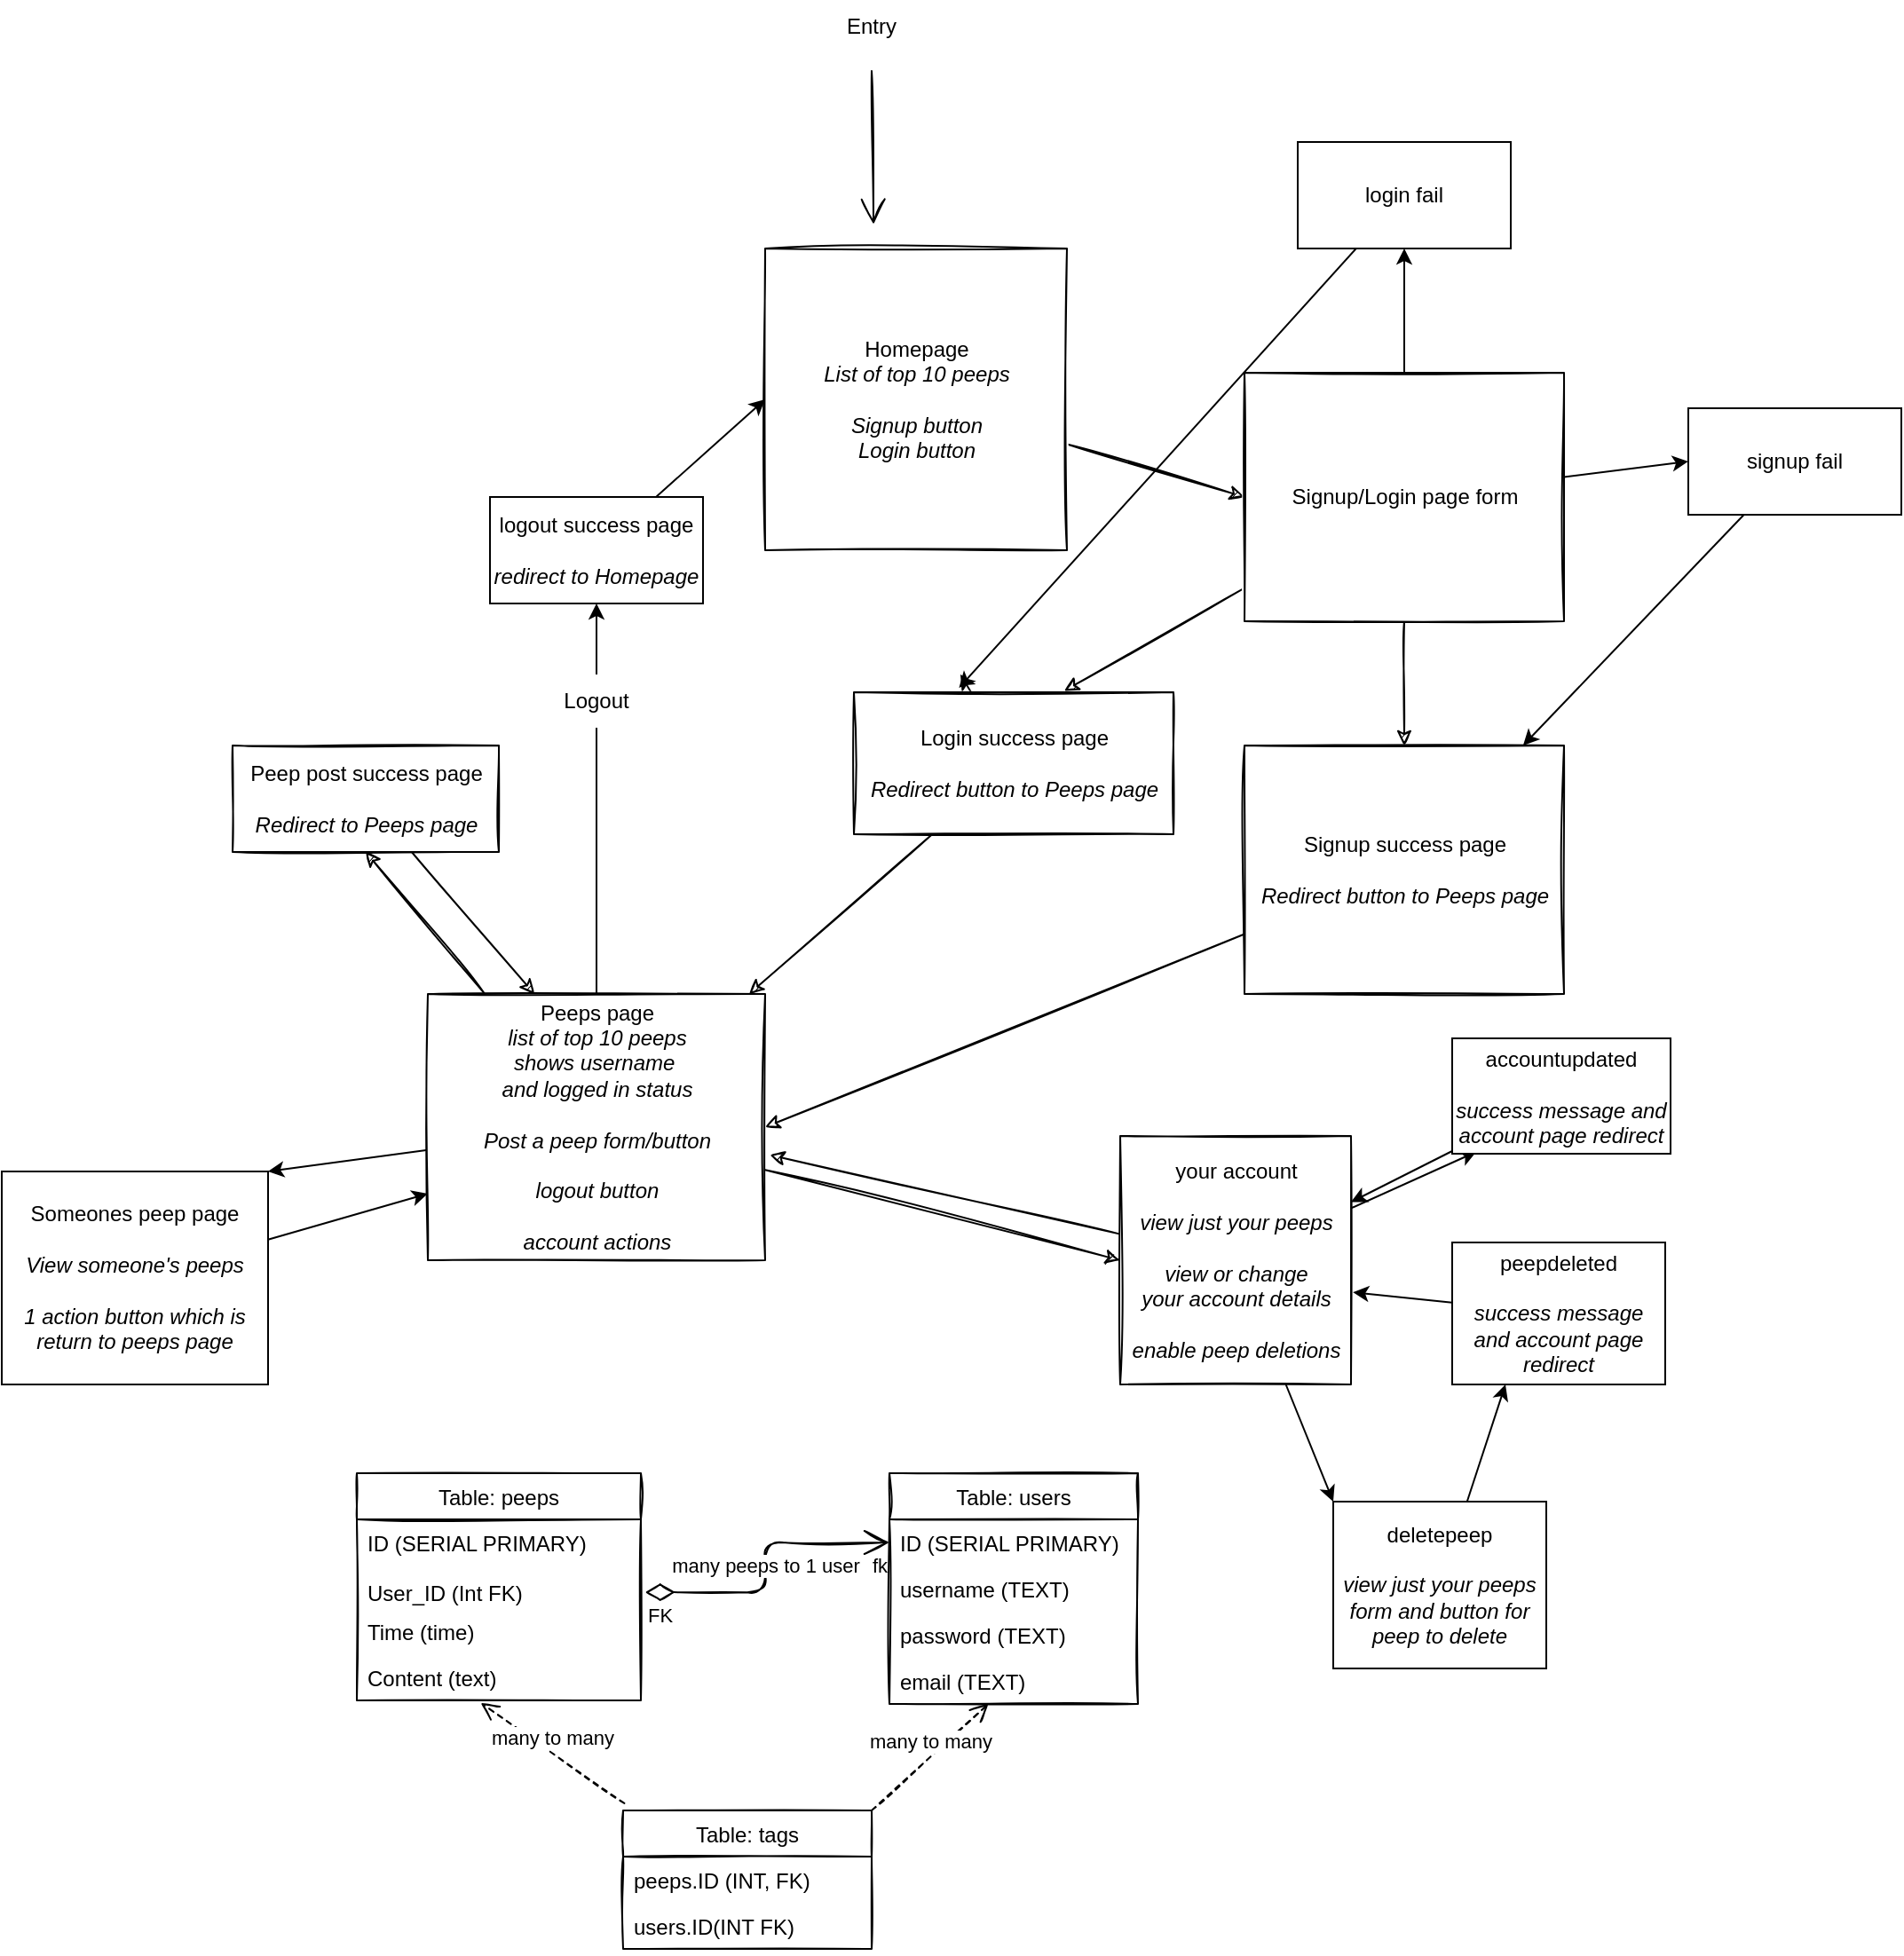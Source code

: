 <mxfile>
    <diagram id="S4731SNO1xwf1nF6lZ6w" name="Page-1">
        <mxGraphModel dx="1492" dy="1614" grid="1" gridSize="10" guides="1" tooltips="1" connect="1" arrows="1" fold="1" page="1" pageScale="1" pageWidth="827" pageHeight="1169" math="0" shadow="0">
            <root>
                <mxCell id="0"/>
                <mxCell id="1" parent="0"/>
                <mxCell id="10" style="edgeStyle=none;sketch=1;html=1;entryX=0;entryY=0.5;entryDx=0;entryDy=0;" parent="1" source="2" target="8" edge="1">
                    <mxGeometry relative="1" as="geometry"/>
                </mxCell>
                <mxCell id="2" value="Homepage&lt;br&gt;&lt;i&gt;List of top 10 peeps&lt;br&gt;&lt;br&gt;Signup button&lt;br&gt;Login button&lt;/i&gt;" style="html=1;rounded=0;sketch=1;" parent="1" vertex="1">
                    <mxGeometry x="320" y="110" width="170" height="170" as="geometry"/>
                </mxCell>
                <mxCell id="3" value="" style="endArrow=open;endFill=1;endSize=12;html=1;entryX=0.359;entryY=-0.08;entryDx=0;entryDy=0;entryPerimeter=0;sketch=1;rounded=0;" parent="1" target="2" edge="1">
                    <mxGeometry width="160" relative="1" as="geometry">
                        <mxPoint x="380" y="10" as="sourcePoint"/>
                        <mxPoint x="610" y="310" as="targetPoint"/>
                    </mxGeometry>
                </mxCell>
                <mxCell id="4" value="Entry" style="text;html=1;strokeColor=none;fillColor=none;align=center;verticalAlign=middle;whiteSpace=wrap;rounded=0;sketch=1;" parent="1" vertex="1">
                    <mxGeometry x="350" y="-30" width="60" height="30" as="geometry"/>
                </mxCell>
                <mxCell id="20" style="edgeStyle=none;sketch=1;html=1;entryX=0.5;entryY=1;entryDx=0;entryDy=0;" parent="1" source="5" target="19" edge="1">
                    <mxGeometry relative="1" as="geometry"/>
                </mxCell>
                <mxCell id="43" style="edgeStyle=none;sketch=1;html=1;entryX=0;entryY=0.5;entryDx=0;entryDy=0;" parent="1" source="5" target="42" edge="1">
                    <mxGeometry relative="1" as="geometry"/>
                </mxCell>
                <mxCell id="45" style="edgeStyle=none;html=1;startArrow=none;" edge="1" parent="1" source="46">
                    <mxGeometry relative="1" as="geometry">
                        <mxPoint x="225" y="310" as="targetPoint"/>
                    </mxGeometry>
                </mxCell>
                <mxCell id="68" style="edgeStyle=none;html=1;entryX=1;entryY=0;entryDx=0;entryDy=0;" edge="1" parent="1" source="5" target="67">
                    <mxGeometry relative="1" as="geometry"/>
                </mxCell>
                <mxCell id="5" value="Peeps page&lt;br&gt;&lt;i&gt;list of top 10 peeps&lt;br&gt;shows username&amp;nbsp;&lt;br&gt;and logged in status&lt;br&gt;&lt;br&gt;Post a peep form/button&lt;br&gt;&lt;br&gt;logout button&lt;br&gt;&lt;br&gt;account actions&lt;br&gt;&lt;/i&gt;" style="html=1;sketch=1;" parent="1" vertex="1">
                    <mxGeometry x="130" y="530" width="190" height="150" as="geometry"/>
                </mxCell>
                <mxCell id="12" style="edgeStyle=none;sketch=1;html=1;entryX=0.5;entryY=0;entryDx=0;entryDy=0;" parent="1" source="8" target="11" edge="1">
                    <mxGeometry relative="1" as="geometry"/>
                </mxCell>
                <mxCell id="17" style="edgeStyle=none;sketch=1;html=1;entryX=0.658;entryY=-0.009;entryDx=0;entryDy=0;entryPerimeter=0;" parent="1" source="8" target="16" edge="1">
                    <mxGeometry relative="1" as="geometry"/>
                </mxCell>
                <mxCell id="49" style="edgeStyle=none;html=1;entryX=0.5;entryY=1;entryDx=0;entryDy=0;" edge="1" parent="1" source="8" target="47">
                    <mxGeometry relative="1" as="geometry"/>
                </mxCell>
                <mxCell id="51" style="edgeStyle=none;html=1;entryX=0;entryY=0.5;entryDx=0;entryDy=0;" edge="1" parent="1" source="8" target="48">
                    <mxGeometry relative="1" as="geometry"/>
                </mxCell>
                <mxCell id="8" value="Signup/Login page form" style="html=1;sketch=1;" parent="1" vertex="1">
                    <mxGeometry x="590" y="180" width="180" height="140" as="geometry"/>
                </mxCell>
                <mxCell id="14" style="edgeStyle=none;sketch=1;html=1;entryX=1;entryY=0.5;entryDx=0;entryDy=0;" parent="1" source="11" target="5" edge="1">
                    <mxGeometry relative="1" as="geometry">
                        <mxPoint x="320" y="510" as="targetPoint"/>
                    </mxGeometry>
                </mxCell>
                <mxCell id="11" value="Signup success page&lt;br&gt;&lt;br&gt;&lt;i&gt;Redirect button to Peeps page&lt;/i&gt;" style="html=1;sketch=1;" parent="1" vertex="1">
                    <mxGeometry x="590" y="390" width="180" height="140" as="geometry"/>
                </mxCell>
                <mxCell id="18" style="edgeStyle=none;sketch=1;html=1;" parent="1" source="16" target="5" edge="1">
                    <mxGeometry relative="1" as="geometry"/>
                </mxCell>
                <mxCell id="55" style="edgeStyle=none;html=1;" edge="1" parent="1" source="16">
                    <mxGeometry relative="1" as="geometry">
                        <mxPoint x="430" y="350" as="targetPoint"/>
                    </mxGeometry>
                </mxCell>
                <mxCell id="16" value="Login success page&lt;br&gt;&lt;br&gt;&lt;i&gt;Redirect button to Peeps page&lt;/i&gt;" style="html=1;sketch=1;" parent="1" vertex="1">
                    <mxGeometry x="370" y="360" width="180" height="80" as="geometry"/>
                </mxCell>
                <mxCell id="21" style="edgeStyle=none;sketch=1;html=1;entryX=0.316;entryY=0;entryDx=0;entryDy=0;entryPerimeter=0;" parent="1" source="19" target="5" edge="1">
                    <mxGeometry relative="1" as="geometry"/>
                </mxCell>
                <mxCell id="19" value="Peep post success page&lt;br&gt;&lt;br&gt;&lt;i&gt;Redirect to Peeps page&lt;/i&gt;" style="html=1;sketch=1;" parent="1" vertex="1">
                    <mxGeometry x="20" y="390" width="150" height="60" as="geometry"/>
                </mxCell>
                <mxCell id="22" value="Table: peeps" style="swimlane;fontStyle=0;childLayout=stackLayout;horizontal=1;startSize=26;fillColor=none;horizontalStack=0;resizeParent=1;resizeParentMax=0;resizeLast=0;collapsible=1;marginBottom=0;sketch=1;" parent="1" vertex="1">
                    <mxGeometry x="90" y="800" width="160" height="128" as="geometry"/>
                </mxCell>
                <mxCell id="23" value="ID (SERIAL PRIMARY)&#10;&#10;User_ID (Int FK)" style="text;strokeColor=none;fillColor=none;align=left;verticalAlign=top;spacingLeft=4;spacingRight=4;overflow=hidden;rotatable=0;points=[[0,0.5],[1,0.5]];portConstraint=eastwest;sketch=1;" parent="22" vertex="1">
                    <mxGeometry y="26" width="160" height="50" as="geometry"/>
                </mxCell>
                <mxCell id="24" value="Time (time)" style="text;strokeColor=none;fillColor=none;align=left;verticalAlign=top;spacingLeft=4;spacingRight=4;overflow=hidden;rotatable=0;points=[[0,0.5],[1,0.5]];portConstraint=eastwest;sketch=1;" parent="22" vertex="1">
                    <mxGeometry y="76" width="160" height="26" as="geometry"/>
                </mxCell>
                <mxCell id="25" value="Content (text)" style="text;strokeColor=none;fillColor=none;align=left;verticalAlign=top;spacingLeft=4;spacingRight=4;overflow=hidden;rotatable=0;points=[[0,0.5],[1,0.5]];portConstraint=eastwest;sketch=1;" parent="22" vertex="1">
                    <mxGeometry y="102" width="160" height="26" as="geometry"/>
                </mxCell>
                <mxCell id="27" value="Table: users" style="swimlane;fontStyle=0;childLayout=stackLayout;horizontal=1;startSize=26;fillColor=none;horizontalStack=0;resizeParent=1;resizeParentMax=0;resizeLast=0;collapsible=1;marginBottom=0;sketch=1;" parent="1" vertex="1">
                    <mxGeometry x="390" y="800" width="140" height="130" as="geometry"/>
                </mxCell>
                <mxCell id="28" value="ID (SERIAL PRIMARY)" style="text;strokeColor=none;fillColor=none;align=left;verticalAlign=top;spacingLeft=4;spacingRight=4;overflow=hidden;rotatable=0;points=[[0,0.5],[1,0.5]];portConstraint=eastwest;sketch=1;" parent="27" vertex="1">
                    <mxGeometry y="26" width="140" height="26" as="geometry"/>
                </mxCell>
                <mxCell id="29" value="username (TEXT)" style="text;strokeColor=none;fillColor=none;align=left;verticalAlign=top;spacingLeft=4;spacingRight=4;overflow=hidden;rotatable=0;points=[[0,0.5],[1,0.5]];portConstraint=eastwest;sketch=1;" parent="27" vertex="1">
                    <mxGeometry y="52" width="140" height="26" as="geometry"/>
                </mxCell>
                <mxCell id="31" value="password (TEXT)" style="text;strokeColor=none;fillColor=none;align=left;verticalAlign=top;spacingLeft=4;spacingRight=4;overflow=hidden;rotatable=0;points=[[0,0.5],[1,0.5]];portConstraint=eastwest;sketch=1;" parent="27" vertex="1">
                    <mxGeometry y="78" width="140" height="26" as="geometry"/>
                </mxCell>
                <mxCell id="30" value="email (TEXT)" style="text;strokeColor=none;fillColor=none;align=left;verticalAlign=top;spacingLeft=4;spacingRight=4;overflow=hidden;rotatable=0;points=[[0,0.5],[1,0.5]];portConstraint=eastwest;sketch=1;" parent="27" vertex="1">
                    <mxGeometry y="104" width="140" height="26" as="geometry"/>
                </mxCell>
                <mxCell id="32" value="many peeps to 1 user" style="endArrow=open;html=1;endSize=12;startArrow=diamondThin;startSize=14;startFill=0;edgeStyle=orthogonalEdgeStyle;sketch=1;exitX=1.015;exitY=0.821;exitDx=0;exitDy=0;exitPerimeter=0;entryX=0;entryY=0.5;entryDx=0;entryDy=0;" parent="1" source="23" target="28" edge="1">
                    <mxGeometry relative="1" as="geometry">
                        <mxPoint x="310" y="770" as="sourcePoint"/>
                        <mxPoint x="370" y="810" as="targetPoint"/>
                    </mxGeometry>
                </mxCell>
                <mxCell id="33" value="FK" style="edgeLabel;resizable=0;html=1;align=left;verticalAlign=top;sketch=1;" parent="32" connectable="0" vertex="1">
                    <mxGeometry x="-1" relative="1" as="geometry"/>
                </mxCell>
                <mxCell id="34" value="fk" style="edgeLabel;resizable=0;html=1;align=right;verticalAlign=top;sketch=1;" parent="32" connectable="0" vertex="1">
                    <mxGeometry x="1" relative="1" as="geometry"/>
                </mxCell>
                <mxCell id="35" value="Table: tags" style="swimlane;fontStyle=0;childLayout=stackLayout;horizontal=1;startSize=26;fillColor=none;horizontalStack=0;resizeParent=1;resizeParentMax=0;resizeLast=0;collapsible=1;marginBottom=0;sketch=1;" parent="1" vertex="1">
                    <mxGeometry x="240" y="990" width="140" height="78" as="geometry"/>
                </mxCell>
                <mxCell id="37" value="peeps.ID (INT, FK)" style="text;strokeColor=none;fillColor=none;align=left;verticalAlign=top;spacingLeft=4;spacingRight=4;overflow=hidden;rotatable=0;points=[[0,0.5],[1,0.5]];portConstraint=eastwest;sketch=1;" parent="35" vertex="1">
                    <mxGeometry y="26" width="140" height="26" as="geometry"/>
                </mxCell>
                <mxCell id="38" value="users.ID(INT FK)" style="text;strokeColor=none;fillColor=none;align=left;verticalAlign=top;spacingLeft=4;spacingRight=4;overflow=hidden;rotatable=0;points=[[0,0.5],[1,0.5]];portConstraint=eastwest;sketch=1;" parent="35" vertex="1">
                    <mxGeometry y="52" width="140" height="26" as="geometry"/>
                </mxCell>
                <mxCell id="39" value="many to many" style="html=1;verticalAlign=bottom;endArrow=open;dashed=1;endSize=8;sketch=1;entryX=0.436;entryY=1.053;entryDx=0;entryDy=0;entryPerimeter=0;exitX=0.005;exitY=-0.052;exitDx=0;exitDy=0;exitPerimeter=0;" parent="1" source="35" target="25" edge="1">
                    <mxGeometry relative="1" as="geometry">
                        <mxPoint x="410" y="970" as="sourcePoint"/>
                        <mxPoint x="330" y="970" as="targetPoint"/>
                    </mxGeometry>
                </mxCell>
                <mxCell id="41" value="many to many" style="html=1;verticalAlign=bottom;endArrow=open;dashed=1;endSize=8;sketch=1;exitX=1;exitY=0;exitDx=0;exitDy=0;" parent="1" source="35" target="30" edge="1">
                    <mxGeometry relative="1" as="geometry">
                        <mxPoint x="410" y="970" as="sourcePoint"/>
                        <mxPoint x="330" y="970" as="targetPoint"/>
                    </mxGeometry>
                </mxCell>
                <mxCell id="44" style="edgeStyle=none;sketch=1;html=1;entryX=1.014;entryY=0.605;entryDx=0;entryDy=0;entryPerimeter=0;" parent="1" source="42" target="5" edge="1">
                    <mxGeometry relative="1" as="geometry"/>
                </mxCell>
                <mxCell id="62" style="edgeStyle=none;html=1;entryX=0;entryY=0;entryDx=0;entryDy=0;" edge="1" parent="1" source="42" target="60">
                    <mxGeometry relative="1" as="geometry"/>
                </mxCell>
                <mxCell id="65" style="edgeStyle=none;html=1;entryX=0.111;entryY=0.983;entryDx=0;entryDy=0;entryPerimeter=0;" edge="1" parent="1" source="42" target="61">
                    <mxGeometry relative="1" as="geometry"/>
                </mxCell>
                <mxCell id="42" value="your account&lt;br&gt;&lt;br&gt;&lt;i&gt;view just your peeps&lt;br&gt;&lt;br&gt;view or change &lt;br&gt;your account details&lt;br&gt;&lt;/i&gt;&lt;br&gt;&lt;i&gt;enable peep deletions&lt;/i&gt;" style="html=1;sketch=1;" parent="1" vertex="1">
                    <mxGeometry x="520" y="610" width="130" height="140" as="geometry"/>
                </mxCell>
                <mxCell id="53" style="edgeStyle=none;html=1;entryX=0.329;entryY=-0.031;entryDx=0;entryDy=0;entryPerimeter=0;" edge="1" parent="1" source="47" target="16">
                    <mxGeometry relative="1" as="geometry"/>
                </mxCell>
                <mxCell id="47" value="login fail" style="rounded=0;whiteSpace=wrap;html=1;" vertex="1" parent="1">
                    <mxGeometry x="620" y="50" width="120" height="60" as="geometry"/>
                </mxCell>
                <mxCell id="54" style="edgeStyle=none;html=1;" edge="1" parent="1" source="48" target="11">
                    <mxGeometry relative="1" as="geometry"/>
                </mxCell>
                <mxCell id="48" value="signup fail" style="rounded=0;whiteSpace=wrap;html=1;" vertex="1" parent="1">
                    <mxGeometry x="840" y="200" width="120" height="60" as="geometry"/>
                </mxCell>
                <mxCell id="58" style="edgeStyle=none;html=1;entryX=0;entryY=0.5;entryDx=0;entryDy=0;" edge="1" parent="1" source="56" target="2">
                    <mxGeometry relative="1" as="geometry"/>
                </mxCell>
                <mxCell id="56" value="logout success page&lt;br&gt;&lt;br&gt;&lt;i&gt;redirect to Homepage&lt;/i&gt;" style="rounded=0;whiteSpace=wrap;html=1;" vertex="1" parent="1">
                    <mxGeometry x="165" y="250" width="120" height="60" as="geometry"/>
                </mxCell>
                <mxCell id="46" value="Logout" style="text;html=1;strokeColor=none;fillColor=none;align=center;verticalAlign=middle;whiteSpace=wrap;rounded=0;" vertex="1" parent="1">
                    <mxGeometry x="195" y="350" width="60" height="30" as="geometry"/>
                </mxCell>
                <mxCell id="57" value="" style="edgeStyle=none;html=1;endArrow=none;" edge="1" parent="1" source="5" target="46">
                    <mxGeometry relative="1" as="geometry">
                        <mxPoint x="225" y="310" as="targetPoint"/>
                        <mxPoint x="225" y="530.0" as="sourcePoint"/>
                    </mxGeometry>
                </mxCell>
                <mxCell id="64" style="edgeStyle=none;html=1;entryX=1.008;entryY=0.629;entryDx=0;entryDy=0;entryPerimeter=0;" edge="1" parent="1" source="59" target="42">
                    <mxGeometry relative="1" as="geometry"/>
                </mxCell>
                <mxCell id="59" value="peepdeleted&lt;br&gt;&lt;br&gt;&lt;i&gt;success message and account page redirect&lt;/i&gt;" style="rounded=0;whiteSpace=wrap;html=1;" vertex="1" parent="1">
                    <mxGeometry x="707" y="670" width="120" height="80" as="geometry"/>
                </mxCell>
                <mxCell id="63" style="edgeStyle=none;html=1;entryX=0.25;entryY=1;entryDx=0;entryDy=0;" edge="1" parent="1" source="60" target="59">
                    <mxGeometry relative="1" as="geometry"/>
                </mxCell>
                <mxCell id="60" value="deletepeep&lt;br&gt;&lt;br&gt;&lt;i&gt;view just your peeps&lt;br&gt;form and button for peep to delete&lt;/i&gt;" style="rounded=0;whiteSpace=wrap;html=1;" vertex="1" parent="1">
                    <mxGeometry x="640" y="816" width="120" height="94" as="geometry"/>
                </mxCell>
                <mxCell id="66" style="edgeStyle=none;html=1;" edge="1" parent="1" source="61" target="42">
                    <mxGeometry relative="1" as="geometry"/>
                </mxCell>
                <mxCell id="61" value="accountupdated&lt;br&gt;&lt;br&gt;&lt;i&gt;success message and account page redirect&lt;/i&gt;" style="rounded=0;whiteSpace=wrap;html=1;" vertex="1" parent="1">
                    <mxGeometry x="707" y="555" width="123" height="65" as="geometry"/>
                </mxCell>
                <mxCell id="69" style="edgeStyle=none;html=1;entryX=0;entryY=0.75;entryDx=0;entryDy=0;" edge="1" parent="1" source="67" target="5">
                    <mxGeometry relative="1" as="geometry"/>
                </mxCell>
                <mxCell id="67" value="Someones peep page&lt;br&gt;&lt;br&gt;&lt;i&gt;View someone's peeps&lt;/i&gt;&lt;br&gt;&lt;br&gt;&lt;i&gt;1 action button which is return to peeps page&lt;/i&gt;" style="rounded=0;whiteSpace=wrap;html=1;" vertex="1" parent="1">
                    <mxGeometry x="-110" y="630" width="150" height="120" as="geometry"/>
                </mxCell>
            </root>
        </mxGraphModel>
    </diagram>
</mxfile>